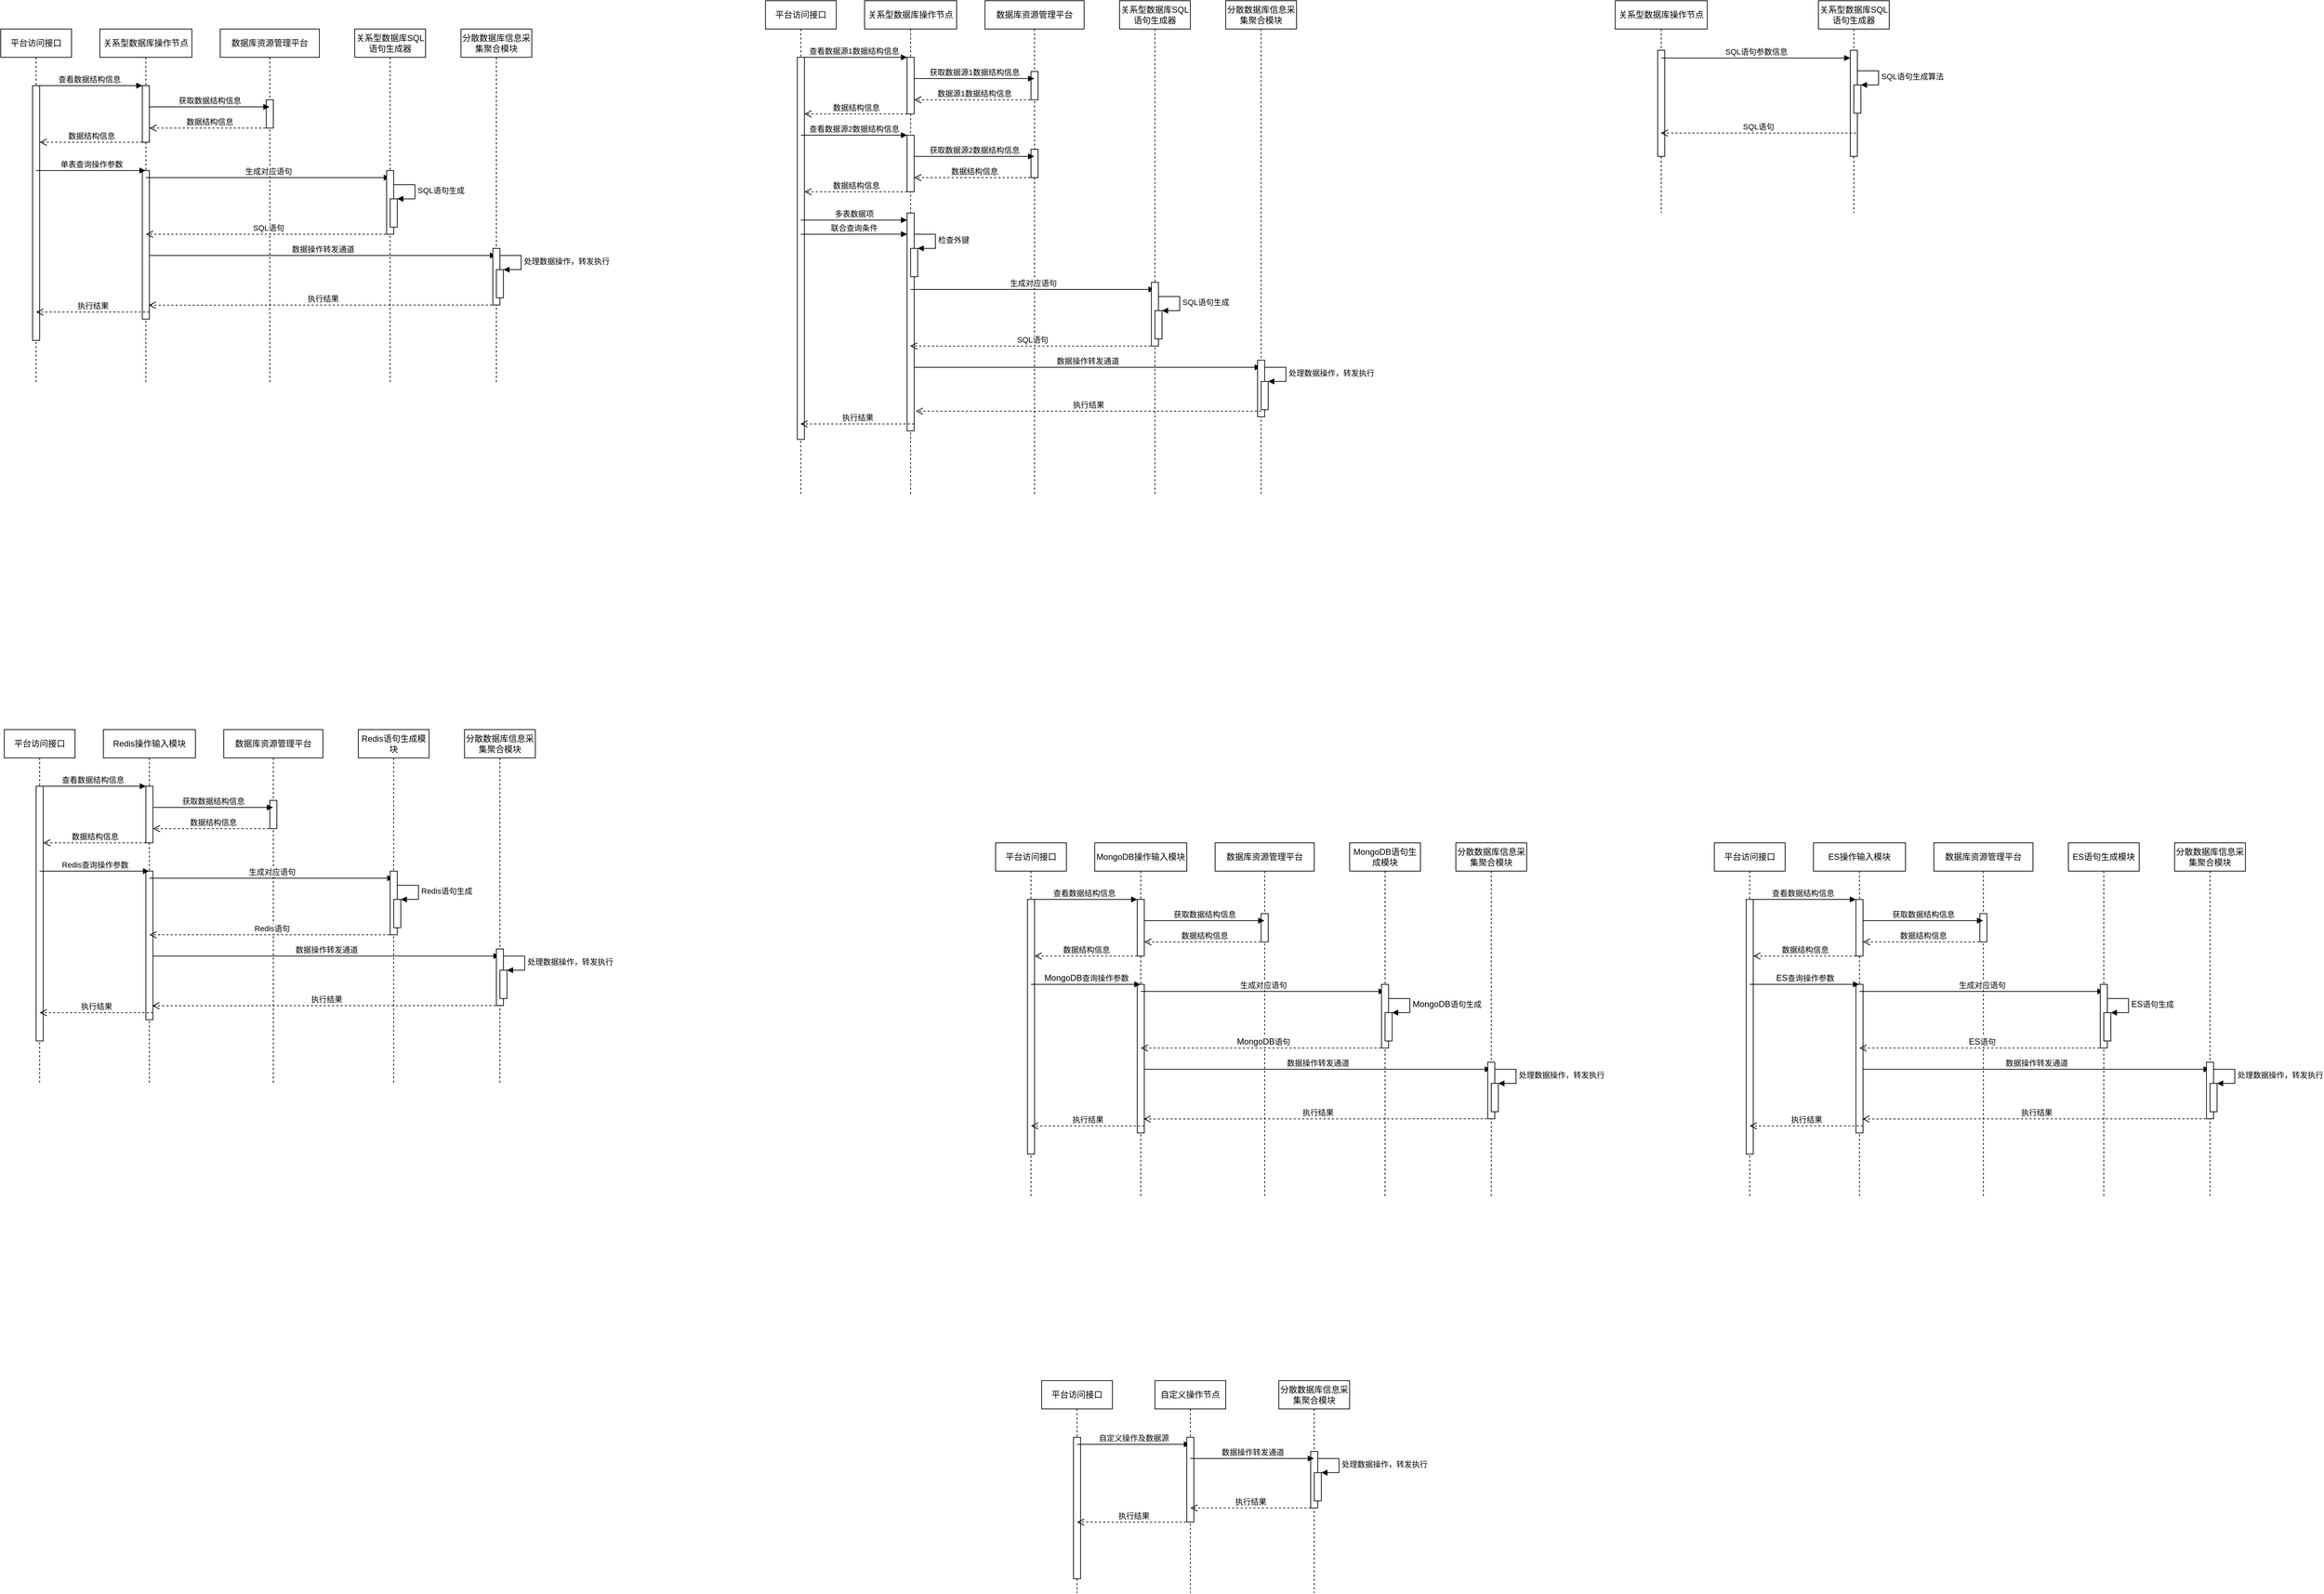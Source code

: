 <mxfile version="20.0.1" type="github">
  <diagram id="kgpKYQtTHZ0yAKxKKP6v" name="Page-1">
    <mxGraphModel dx="1081" dy="578" grid="1" gridSize="10" guides="1" tooltips="1" connect="1" arrows="1" fold="1" page="1" pageScale="1" pageWidth="850" pageHeight="1100" math="0" shadow="0">
      <root>
        <mxCell id="0" />
        <mxCell id="1" parent="0" />
        <mxCell id="-ltHAzrY7biZE7LJsURF-1" value="平台访问接口" style="shape=umlLifeline;perimeter=lifelinePerimeter;whiteSpace=wrap;html=1;container=1;collapsible=0;recursiveResize=0;outlineConnect=0;" vertex="1" parent="1">
          <mxGeometry x="70" y="40" width="100" height="300" as="geometry" />
        </mxCell>
        <mxCell id="-ltHAzrY7biZE7LJsURF-4" value="" style="html=1;points=[];perimeter=orthogonalPerimeter;" vertex="1" parent="-ltHAzrY7biZE7LJsURF-1">
          <mxGeometry x="45" y="80" width="10" height="200" as="geometry" />
        </mxCell>
        <mxCell id="-ltHAzrY7biZE7LJsURF-7" value="查看数据结构信息" style="html=1;verticalAlign=bottom;endArrow=block;rounded=0;" edge="1" parent="-ltHAzrY7biZE7LJsURF-1" target="-ltHAzrY7biZE7LJsURF-6">
          <mxGeometry width="80" relative="1" as="geometry">
            <mxPoint x="50" y="80" as="sourcePoint" />
            <mxPoint x="130" y="80" as="targetPoint" />
          </mxGeometry>
        </mxCell>
        <mxCell id="-ltHAzrY7biZE7LJsURF-2" value="数据库资源管理平台" style="shape=umlLifeline;perimeter=lifelinePerimeter;whiteSpace=wrap;html=1;container=1;collapsible=0;recursiveResize=0;outlineConnect=0;" vertex="1" parent="1">
          <mxGeometry x="380" y="40" width="140" height="500" as="geometry" />
        </mxCell>
        <mxCell id="-ltHAzrY7biZE7LJsURF-8" value="" style="html=1;points=[];perimeter=orthogonalPerimeter;" vertex="1" parent="-ltHAzrY7biZE7LJsURF-2">
          <mxGeometry x="65" y="100" width="10" height="40" as="geometry" />
        </mxCell>
        <mxCell id="-ltHAzrY7biZE7LJsURF-18" value="平台访问接口" style="shape=umlLifeline;perimeter=lifelinePerimeter;whiteSpace=wrap;html=1;container=1;collapsible=0;recursiveResize=0;outlineConnect=0;" vertex="1" parent="-ltHAzrY7biZE7LJsURF-2">
          <mxGeometry x="-310" width="100" height="300" as="geometry" />
        </mxCell>
        <mxCell id="-ltHAzrY7biZE7LJsURF-19" value="" style="html=1;points=[];perimeter=orthogonalPerimeter;" vertex="1" parent="-ltHAzrY7biZE7LJsURF-18">
          <mxGeometry x="45" y="80" width="10" height="200" as="geometry" />
        </mxCell>
        <mxCell id="-ltHAzrY7biZE7LJsURF-3" value="关系型数据库操作节点" style="shape=umlLifeline;perimeter=lifelinePerimeter;whiteSpace=wrap;html=1;container=1;collapsible=0;recursiveResize=0;outlineConnect=0;" vertex="1" parent="1">
          <mxGeometry x="210" y="40" width="130" height="500" as="geometry" />
        </mxCell>
        <mxCell id="-ltHAzrY7biZE7LJsURF-6" value="" style="html=1;points=[];perimeter=orthogonalPerimeter;" vertex="1" parent="-ltHAzrY7biZE7LJsURF-3">
          <mxGeometry x="60" y="80" width="10" height="80" as="geometry" />
        </mxCell>
        <mxCell id="-ltHAzrY7biZE7LJsURF-9" value="获取数据结构信息" style="html=1;verticalAlign=bottom;endArrow=block;rounded=0;" edge="1" parent="-ltHAzrY7biZE7LJsURF-3" target="-ltHAzrY7biZE7LJsURF-2">
          <mxGeometry width="80" relative="1" as="geometry">
            <mxPoint x="70" y="110" as="sourcePoint" />
            <mxPoint x="150" y="110" as="targetPoint" />
          </mxGeometry>
        </mxCell>
        <mxCell id="-ltHAzrY7biZE7LJsURF-13" value="" style="html=1;points=[];perimeter=orthogonalPerimeter;" vertex="1" parent="-ltHAzrY7biZE7LJsURF-3">
          <mxGeometry x="60" y="200" width="10" height="210" as="geometry" />
        </mxCell>
        <mxCell id="-ltHAzrY7biZE7LJsURF-14" value="平台访问接口" style="shape=umlLifeline;perimeter=lifelinePerimeter;whiteSpace=wrap;html=1;container=1;collapsible=0;recursiveResize=0;outlineConnect=0;" vertex="1" parent="-ltHAzrY7biZE7LJsURF-3">
          <mxGeometry x="-140" width="100" height="300" as="geometry" />
        </mxCell>
        <mxCell id="-ltHAzrY7biZE7LJsURF-15" value="" style="html=1;points=[];perimeter=orthogonalPerimeter;" vertex="1" parent="-ltHAzrY7biZE7LJsURF-14">
          <mxGeometry x="45" y="80" width="10" height="200" as="geometry" />
        </mxCell>
        <mxCell id="-ltHAzrY7biZE7LJsURF-22" value="平台访问接口" style="shape=umlLifeline;perimeter=lifelinePerimeter;whiteSpace=wrap;html=1;container=1;collapsible=0;recursiveResize=0;outlineConnect=0;" vertex="1" parent="-ltHAzrY7biZE7LJsURF-3">
          <mxGeometry x="-140" width="100" height="500" as="geometry" />
        </mxCell>
        <mxCell id="-ltHAzrY7biZE7LJsURF-23" value="" style="html=1;points=[];perimeter=orthogonalPerimeter;" vertex="1" parent="-ltHAzrY7biZE7LJsURF-22">
          <mxGeometry x="45" y="80" width="10" height="360" as="geometry" />
        </mxCell>
        <mxCell id="-ltHAzrY7biZE7LJsURF-35" value="数据操作转发通道" style="html=1;verticalAlign=bottom;endArrow=block;rounded=0;" edge="1" parent="-ltHAzrY7biZE7LJsURF-22" target="-ltHAzrY7biZE7LJsURF-33">
          <mxGeometry width="80" relative="1" as="geometry">
            <mxPoint x="210" y="320" as="sourcePoint" />
            <mxPoint x="130" y="320" as="targetPoint" />
          </mxGeometry>
        </mxCell>
        <mxCell id="-ltHAzrY7biZE7LJsURF-40" value="单表查询操作参数" style="html=1;verticalAlign=bottom;endArrow=block;rounded=0;" edge="1" parent="-ltHAzrY7biZE7LJsURF-22" target="-ltHAzrY7biZE7LJsURF-3">
          <mxGeometry width="80" relative="1" as="geometry">
            <mxPoint x="50" y="200" as="sourcePoint" />
            <mxPoint x="130" y="200" as="targetPoint" />
          </mxGeometry>
        </mxCell>
        <mxCell id="-ltHAzrY7biZE7LJsURF-28" value="生成对应语句" style="html=1;verticalAlign=bottom;endArrow=block;rounded=0;" edge="1" parent="-ltHAzrY7biZE7LJsURF-3" target="-ltHAzrY7biZE7LJsURF-26">
          <mxGeometry width="80" relative="1" as="geometry">
            <mxPoint x="65" y="210" as="sourcePoint" />
            <mxPoint x="145" y="210" as="targetPoint" />
          </mxGeometry>
        </mxCell>
        <mxCell id="-ltHAzrY7biZE7LJsURF-10" value="数据结构信息" style="html=1;verticalAlign=bottom;endArrow=open;dashed=1;endSize=8;rounded=0;" edge="1" parent="1" target="-ltHAzrY7biZE7LJsURF-6">
          <mxGeometry relative="1" as="geometry">
            <mxPoint x="450" y="180" as="sourcePoint" />
            <mxPoint x="370" y="180" as="targetPoint" />
          </mxGeometry>
        </mxCell>
        <mxCell id="-ltHAzrY7biZE7LJsURF-11" value="数据结构信息" style="html=1;verticalAlign=bottom;endArrow=open;dashed=1;endSize=8;rounded=0;" edge="1" parent="1" target="-ltHAzrY7biZE7LJsURF-4">
          <mxGeometry relative="1" as="geometry">
            <mxPoint x="270" y="200" as="sourcePoint" />
            <mxPoint x="190" y="200" as="targetPoint" />
          </mxGeometry>
        </mxCell>
        <mxCell id="-ltHAzrY7biZE7LJsURF-26" value="关系型数据库SQL语句生成器" style="shape=umlLifeline;perimeter=lifelinePerimeter;whiteSpace=wrap;html=1;container=1;collapsible=0;recursiveResize=0;outlineConnect=0;" vertex="1" parent="1">
          <mxGeometry x="570" y="40" width="100" height="500" as="geometry" />
        </mxCell>
        <mxCell id="-ltHAzrY7biZE7LJsURF-29" value="" style="html=1;points=[];perimeter=orthogonalPerimeter;" vertex="1" parent="-ltHAzrY7biZE7LJsURF-26">
          <mxGeometry x="45" y="200" width="10" height="90" as="geometry" />
        </mxCell>
        <mxCell id="-ltHAzrY7biZE7LJsURF-30" value="" style="html=1;points=[];perimeter=orthogonalPerimeter;" vertex="1" parent="-ltHAzrY7biZE7LJsURF-26">
          <mxGeometry x="50" y="240" width="10" height="40" as="geometry" />
        </mxCell>
        <mxCell id="-ltHAzrY7biZE7LJsURF-31" value="SQL语句生成" style="edgeStyle=orthogonalEdgeStyle;html=1;align=left;spacingLeft=2;endArrow=block;rounded=0;entryX=1;entryY=0;" edge="1" target="-ltHAzrY7biZE7LJsURF-30" parent="-ltHAzrY7biZE7LJsURF-26">
          <mxGeometry relative="1" as="geometry">
            <mxPoint x="55" y="220" as="sourcePoint" />
            <Array as="points">
              <mxPoint x="85" y="220" />
            </Array>
          </mxGeometry>
        </mxCell>
        <mxCell id="-ltHAzrY7biZE7LJsURF-32" value="SQL语句" style="html=1;verticalAlign=bottom;endArrow=open;dashed=1;endSize=8;rounded=0;" edge="1" parent="1" target="-ltHAzrY7biZE7LJsURF-3">
          <mxGeometry relative="1" as="geometry">
            <mxPoint x="620" y="330" as="sourcePoint" />
            <mxPoint x="540" y="330" as="targetPoint" />
          </mxGeometry>
        </mxCell>
        <mxCell id="-ltHAzrY7biZE7LJsURF-33" value="分散数据库信息采集聚合模块" style="shape=umlLifeline;perimeter=lifelinePerimeter;whiteSpace=wrap;html=1;container=1;collapsible=0;recursiveResize=0;outlineConnect=0;" vertex="1" parent="1">
          <mxGeometry x="720" y="40" width="100" height="500" as="geometry" />
        </mxCell>
        <mxCell id="-ltHAzrY7biZE7LJsURF-34" value="" style="html=1;points=[];perimeter=orthogonalPerimeter;" vertex="1" parent="-ltHAzrY7biZE7LJsURF-33">
          <mxGeometry x="45" y="310" width="10" height="80" as="geometry" />
        </mxCell>
        <mxCell id="-ltHAzrY7biZE7LJsURF-36" value="" style="html=1;points=[];perimeter=orthogonalPerimeter;" vertex="1" parent="-ltHAzrY7biZE7LJsURF-33">
          <mxGeometry x="50" y="340" width="10" height="40" as="geometry" />
        </mxCell>
        <mxCell id="-ltHAzrY7biZE7LJsURF-37" value="处理数据操作，转发执行" style="edgeStyle=orthogonalEdgeStyle;html=1;align=left;spacingLeft=2;endArrow=block;rounded=0;entryX=1;entryY=0;" edge="1" target="-ltHAzrY7biZE7LJsURF-36" parent="-ltHAzrY7biZE7LJsURF-33">
          <mxGeometry relative="1" as="geometry">
            <mxPoint x="55" y="320" as="sourcePoint" />
            <Array as="points">
              <mxPoint x="85" y="320" />
            </Array>
          </mxGeometry>
        </mxCell>
        <mxCell id="-ltHAzrY7biZE7LJsURF-38" value="执行结果" style="html=1;verticalAlign=bottom;endArrow=open;dashed=1;endSize=8;rounded=0;entryX=0.9;entryY=0.906;entryDx=0;entryDy=0;entryPerimeter=0;" edge="1" parent="1" target="-ltHAzrY7biZE7LJsURF-13">
          <mxGeometry relative="1" as="geometry">
            <mxPoint x="770" y="430" as="sourcePoint" />
            <mxPoint x="690" y="430" as="targetPoint" />
          </mxGeometry>
        </mxCell>
        <mxCell id="-ltHAzrY7biZE7LJsURF-39" value="执行结果" style="html=1;verticalAlign=bottom;endArrow=open;dashed=1;endSize=8;rounded=0;" edge="1" parent="1" target="-ltHAzrY7biZE7LJsURF-22">
          <mxGeometry relative="1" as="geometry">
            <mxPoint x="280" y="440" as="sourcePoint" />
            <mxPoint x="200" y="440" as="targetPoint" />
          </mxGeometry>
        </mxCell>
        <mxCell id="-ltHAzrY7biZE7LJsURF-86" value="平台访问接口" style="shape=umlLifeline;perimeter=lifelinePerimeter;whiteSpace=wrap;html=1;container=1;collapsible=0;recursiveResize=0;outlineConnect=0;" vertex="1" parent="1">
          <mxGeometry x="1150" width="100" height="300" as="geometry" />
        </mxCell>
        <mxCell id="-ltHAzrY7biZE7LJsURF-87" value="" style="html=1;points=[];perimeter=orthogonalPerimeter;" vertex="1" parent="-ltHAzrY7biZE7LJsURF-86">
          <mxGeometry x="45" y="80" width="10" height="200" as="geometry" />
        </mxCell>
        <mxCell id="-ltHAzrY7biZE7LJsURF-88" value="查看数据源1数据结构信息" style="html=1;verticalAlign=bottom;endArrow=block;rounded=0;" edge="1" parent="-ltHAzrY7biZE7LJsURF-86" target="-ltHAzrY7biZE7LJsURF-94">
          <mxGeometry width="80" relative="1" as="geometry">
            <mxPoint x="50" y="80" as="sourcePoint" />
            <mxPoint x="130" y="80" as="targetPoint" />
          </mxGeometry>
        </mxCell>
        <mxCell id="-ltHAzrY7biZE7LJsURF-89" value="数据库资源管理平台" style="shape=umlLifeline;perimeter=lifelinePerimeter;whiteSpace=wrap;html=1;container=1;collapsible=0;recursiveResize=0;outlineConnect=0;" vertex="1" parent="1">
          <mxGeometry x="1460" width="140" height="700" as="geometry" />
        </mxCell>
        <mxCell id="-ltHAzrY7biZE7LJsURF-90" value="" style="html=1;points=[];perimeter=orthogonalPerimeter;" vertex="1" parent="-ltHAzrY7biZE7LJsURF-89">
          <mxGeometry x="65" y="100" width="10" height="40" as="geometry" />
        </mxCell>
        <mxCell id="-ltHAzrY7biZE7LJsURF-91" value="平台访问接口" style="shape=umlLifeline;perimeter=lifelinePerimeter;whiteSpace=wrap;html=1;container=1;collapsible=0;recursiveResize=0;outlineConnect=0;" vertex="1" parent="-ltHAzrY7biZE7LJsURF-89">
          <mxGeometry x="-310" width="100" height="300" as="geometry" />
        </mxCell>
        <mxCell id="-ltHAzrY7biZE7LJsURF-92" value="" style="html=1;points=[];perimeter=orthogonalPerimeter;" vertex="1" parent="-ltHAzrY7biZE7LJsURF-91">
          <mxGeometry x="45" y="80" width="10" height="200" as="geometry" />
        </mxCell>
        <mxCell id="-ltHAzrY7biZE7LJsURF-93" value="关系型数据库操作节点" style="shape=umlLifeline;perimeter=lifelinePerimeter;whiteSpace=wrap;html=1;container=1;collapsible=0;recursiveResize=0;outlineConnect=0;" vertex="1" parent="1">
          <mxGeometry x="1290" width="130" height="700" as="geometry" />
        </mxCell>
        <mxCell id="-ltHAzrY7biZE7LJsURF-94" value="" style="html=1;points=[];perimeter=orthogonalPerimeter;" vertex="1" parent="-ltHAzrY7biZE7LJsURF-93">
          <mxGeometry x="60" y="80" width="10" height="80" as="geometry" />
        </mxCell>
        <mxCell id="-ltHAzrY7biZE7LJsURF-95" value="获取数据源1数据结构信息" style="html=1;verticalAlign=bottom;endArrow=block;rounded=0;" edge="1" parent="-ltHAzrY7biZE7LJsURF-93" target="-ltHAzrY7biZE7LJsURF-89">
          <mxGeometry width="80" relative="1" as="geometry">
            <mxPoint x="70" y="110" as="sourcePoint" />
            <mxPoint x="150" y="110" as="targetPoint" />
          </mxGeometry>
        </mxCell>
        <mxCell id="-ltHAzrY7biZE7LJsURF-96" value="" style="html=1;points=[];perimeter=orthogonalPerimeter;" vertex="1" parent="-ltHAzrY7biZE7LJsURF-93">
          <mxGeometry x="60" y="300" width="10" height="308" as="geometry" />
        </mxCell>
        <mxCell id="-ltHAzrY7biZE7LJsURF-97" value="平台访问接口" style="shape=umlLifeline;perimeter=lifelinePerimeter;whiteSpace=wrap;html=1;container=1;collapsible=0;recursiveResize=0;outlineConnect=0;" vertex="1" parent="-ltHAzrY7biZE7LJsURF-93">
          <mxGeometry x="-140" width="100" height="300" as="geometry" />
        </mxCell>
        <mxCell id="-ltHAzrY7biZE7LJsURF-98" value="" style="html=1;points=[];perimeter=orthogonalPerimeter;" vertex="1" parent="-ltHAzrY7biZE7LJsURF-97">
          <mxGeometry x="45" y="80" width="10" height="200" as="geometry" />
        </mxCell>
        <mxCell id="-ltHAzrY7biZE7LJsURF-99" value="平台访问接口" style="shape=umlLifeline;perimeter=lifelinePerimeter;whiteSpace=wrap;html=1;container=1;collapsible=0;recursiveResize=0;outlineConnect=0;" vertex="1" parent="-ltHAzrY7biZE7LJsURF-93">
          <mxGeometry x="-140" width="100" height="700" as="geometry" />
        </mxCell>
        <mxCell id="-ltHAzrY7biZE7LJsURF-100" value="" style="html=1;points=[];perimeter=orthogonalPerimeter;" vertex="1" parent="-ltHAzrY7biZE7LJsURF-99">
          <mxGeometry x="45" y="80" width="10" height="540" as="geometry" />
        </mxCell>
        <mxCell id="-ltHAzrY7biZE7LJsURF-101" value="数据操作转发通道" style="html=1;verticalAlign=bottom;endArrow=block;rounded=0;" edge="1" parent="-ltHAzrY7biZE7LJsURF-99">
          <mxGeometry width="80" relative="1" as="geometry">
            <mxPoint x="210" y="518" as="sourcePoint" />
            <mxPoint x="699.5" y="518" as="targetPoint" />
          </mxGeometry>
        </mxCell>
        <mxCell id="-ltHAzrY7biZE7LJsURF-123" value="多表数据项" style="html=1;verticalAlign=bottom;endArrow=block;rounded=0;" edge="1" parent="-ltHAzrY7biZE7LJsURF-99" target="-ltHAzrY7biZE7LJsURF-96">
          <mxGeometry width="80" relative="1" as="geometry">
            <mxPoint x="50" y="310" as="sourcePoint" />
            <mxPoint x="130" y="310" as="targetPoint" />
          </mxGeometry>
        </mxCell>
        <mxCell id="-ltHAzrY7biZE7LJsURF-124" value="联合查询条件" style="html=1;verticalAlign=bottom;endArrow=block;rounded=0;entryX=0;entryY=0.097;entryDx=0;entryDy=0;entryPerimeter=0;" edge="1" parent="-ltHAzrY7biZE7LJsURF-99" target="-ltHAzrY7biZE7LJsURF-96">
          <mxGeometry width="80" relative="1" as="geometry">
            <mxPoint x="50" y="330" as="sourcePoint" />
            <mxPoint x="130" y="330" as="targetPoint" />
          </mxGeometry>
        </mxCell>
        <mxCell id="-ltHAzrY7biZE7LJsURF-103" value="生成对应语句" style="html=1;verticalAlign=bottom;endArrow=block;rounded=0;" edge="1" parent="-ltHAzrY7biZE7LJsURF-93">
          <mxGeometry width="80" relative="1" as="geometry">
            <mxPoint x="65" y="408" as="sourcePoint" />
            <mxPoint x="409.5" y="408" as="targetPoint" />
          </mxGeometry>
        </mxCell>
        <mxCell id="-ltHAzrY7biZE7LJsURF-117" value="查看数据源2数据结构信息" style="html=1;verticalAlign=bottom;endArrow=block;rounded=0;" edge="1" parent="-ltHAzrY7biZE7LJsURF-93" target="-ltHAzrY7biZE7LJsURF-119">
          <mxGeometry width="80" relative="1" as="geometry">
            <mxPoint x="-90" y="190" as="sourcePoint" />
            <mxPoint x="-1160" y="190" as="targetPoint" />
          </mxGeometry>
        </mxCell>
        <mxCell id="-ltHAzrY7biZE7LJsURF-118" value="" style="html=1;points=[];perimeter=orthogonalPerimeter;" vertex="1" parent="-ltHAzrY7biZE7LJsURF-93">
          <mxGeometry x="235" y="210" width="10" height="40" as="geometry" />
        </mxCell>
        <mxCell id="-ltHAzrY7biZE7LJsURF-119" value="" style="html=1;points=[];perimeter=orthogonalPerimeter;" vertex="1" parent="-ltHAzrY7biZE7LJsURF-93">
          <mxGeometry x="60" y="190" width="10" height="80" as="geometry" />
        </mxCell>
        <mxCell id="-ltHAzrY7biZE7LJsURF-120" value="获取数据源2数据结构信息" style="html=1;verticalAlign=bottom;endArrow=block;rounded=0;" edge="1" parent="-ltHAzrY7biZE7LJsURF-93">
          <mxGeometry width="80" relative="1" as="geometry">
            <mxPoint x="70" y="220" as="sourcePoint" />
            <mxPoint x="239.5" y="220" as="targetPoint" />
          </mxGeometry>
        </mxCell>
        <mxCell id="-ltHAzrY7biZE7LJsURF-121" value="数据结构信息" style="html=1;verticalAlign=bottom;endArrow=open;dashed=1;endSize=8;rounded=0;" edge="1" parent="-ltHAzrY7biZE7LJsURF-93" target="-ltHAzrY7biZE7LJsURF-119">
          <mxGeometry relative="1" as="geometry">
            <mxPoint x="240" y="250" as="sourcePoint" />
            <mxPoint x="160" y="250" as="targetPoint" />
          </mxGeometry>
        </mxCell>
        <mxCell id="-ltHAzrY7biZE7LJsURF-122" value="数据结构信息" style="html=1;verticalAlign=bottom;endArrow=open;dashed=1;endSize=8;rounded=0;" edge="1" parent="-ltHAzrY7biZE7LJsURF-93">
          <mxGeometry relative="1" as="geometry">
            <mxPoint x="60" y="270" as="sourcePoint" />
            <mxPoint x="-85" y="270" as="targetPoint" />
          </mxGeometry>
        </mxCell>
        <mxCell id="-ltHAzrY7biZE7LJsURF-125" value="" style="html=1;points=[];perimeter=orthogonalPerimeter;" vertex="1" parent="-ltHAzrY7biZE7LJsURF-93">
          <mxGeometry x="65" y="350" width="10" height="40" as="geometry" />
        </mxCell>
        <mxCell id="-ltHAzrY7biZE7LJsURF-126" value="检查外键" style="edgeStyle=orthogonalEdgeStyle;html=1;align=left;spacingLeft=2;endArrow=block;rounded=0;entryX=1;entryY=0;" edge="1" target="-ltHAzrY7biZE7LJsURF-125" parent="-ltHAzrY7biZE7LJsURF-93">
          <mxGeometry relative="1" as="geometry">
            <mxPoint x="70" y="330" as="sourcePoint" />
            <Array as="points">
              <mxPoint x="100" y="330" />
            </Array>
          </mxGeometry>
        </mxCell>
        <mxCell id="-ltHAzrY7biZE7LJsURF-104" value="数据源1数据结构信息" style="html=1;verticalAlign=bottom;endArrow=open;dashed=1;endSize=8;rounded=0;" edge="1" parent="1" target="-ltHAzrY7biZE7LJsURF-94">
          <mxGeometry relative="1" as="geometry">
            <mxPoint x="1530" y="140" as="sourcePoint" />
            <mxPoint x="1450" y="140" as="targetPoint" />
          </mxGeometry>
        </mxCell>
        <mxCell id="-ltHAzrY7biZE7LJsURF-105" value="数据结构信息" style="html=1;verticalAlign=bottom;endArrow=open;dashed=1;endSize=8;rounded=0;" edge="1" parent="1" target="-ltHAzrY7biZE7LJsURF-87">
          <mxGeometry relative="1" as="geometry">
            <mxPoint x="1350.0" y="160" as="sourcePoint" />
            <mxPoint x="1270" y="160" as="targetPoint" />
          </mxGeometry>
        </mxCell>
        <mxCell id="-ltHAzrY7biZE7LJsURF-106" value="关系型数据库SQL语句生成器" style="shape=umlLifeline;perimeter=lifelinePerimeter;whiteSpace=wrap;html=1;container=1;collapsible=0;recursiveResize=0;outlineConnect=0;" vertex="1" parent="1">
          <mxGeometry x="1650" width="100" height="700" as="geometry" />
        </mxCell>
        <mxCell id="-ltHAzrY7biZE7LJsURF-107" value="" style="html=1;points=[];perimeter=orthogonalPerimeter;" vertex="1" parent="-ltHAzrY7biZE7LJsURF-106">
          <mxGeometry x="45" y="398" width="10" height="90" as="geometry" />
        </mxCell>
        <mxCell id="-ltHAzrY7biZE7LJsURF-108" value="" style="html=1;points=[];perimeter=orthogonalPerimeter;" vertex="1" parent="-ltHAzrY7biZE7LJsURF-106">
          <mxGeometry x="50" y="438" width="10" height="40" as="geometry" />
        </mxCell>
        <mxCell id="-ltHAzrY7biZE7LJsURF-109" value="SQL语句生成" style="edgeStyle=orthogonalEdgeStyle;html=1;align=left;spacingLeft=2;endArrow=block;rounded=0;entryX=1;entryY=0;" edge="1" parent="-ltHAzrY7biZE7LJsURF-106" target="-ltHAzrY7biZE7LJsURF-108">
          <mxGeometry relative="1" as="geometry">
            <mxPoint x="55" y="418" as="sourcePoint" />
            <Array as="points">
              <mxPoint x="85" y="418" />
            </Array>
          </mxGeometry>
        </mxCell>
        <mxCell id="-ltHAzrY7biZE7LJsURF-110" value="SQL语句" style="html=1;verticalAlign=bottom;endArrow=open;dashed=1;endSize=8;rounded=0;" edge="1" parent="1">
          <mxGeometry relative="1" as="geometry">
            <mxPoint x="1700" y="488" as="sourcePoint" />
            <mxPoint x="1354.324" y="488" as="targetPoint" />
          </mxGeometry>
        </mxCell>
        <mxCell id="-ltHAzrY7biZE7LJsURF-111" value="分散数据库信息采集聚合模块" style="shape=umlLifeline;perimeter=lifelinePerimeter;whiteSpace=wrap;html=1;container=1;collapsible=0;recursiveResize=0;outlineConnect=0;" vertex="1" parent="1">
          <mxGeometry x="1800" width="100" height="700" as="geometry" />
        </mxCell>
        <mxCell id="-ltHAzrY7biZE7LJsURF-112" value="" style="html=1;points=[];perimeter=orthogonalPerimeter;" vertex="1" parent="-ltHAzrY7biZE7LJsURF-111">
          <mxGeometry x="45" y="508" width="10" height="80" as="geometry" />
        </mxCell>
        <mxCell id="-ltHAzrY7biZE7LJsURF-113" value="" style="html=1;points=[];perimeter=orthogonalPerimeter;" vertex="1" parent="-ltHAzrY7biZE7LJsURF-111">
          <mxGeometry x="50" y="538" width="10" height="40" as="geometry" />
        </mxCell>
        <mxCell id="-ltHAzrY7biZE7LJsURF-114" value="处理数据操作，转发执行" style="edgeStyle=orthogonalEdgeStyle;html=1;align=left;spacingLeft=2;endArrow=block;rounded=0;entryX=1;entryY=0;" edge="1" parent="-ltHAzrY7biZE7LJsURF-111" target="-ltHAzrY7biZE7LJsURF-113">
          <mxGeometry relative="1" as="geometry">
            <mxPoint x="55" y="518" as="sourcePoint" />
            <Array as="points">
              <mxPoint x="85" y="518" />
            </Array>
          </mxGeometry>
        </mxCell>
        <mxCell id="-ltHAzrY7biZE7LJsURF-116" value="执行结果" style="html=1;verticalAlign=bottom;endArrow=open;dashed=1;endSize=8;rounded=0;" edge="1" parent="1">
          <mxGeometry relative="1" as="geometry">
            <mxPoint x="1360.0" y="598" as="sourcePoint" />
            <mxPoint x="1199.324" y="598" as="targetPoint" />
          </mxGeometry>
        </mxCell>
        <mxCell id="-ltHAzrY7biZE7LJsURF-127" value="执行结果" style="html=1;verticalAlign=bottom;endArrow=open;dashed=1;endSize=8;rounded=0;entryX=1.238;entryY=0.909;entryDx=0;entryDy=0;entryPerimeter=0;" edge="1" parent="1" target="-ltHAzrY7biZE7LJsURF-96">
          <mxGeometry relative="1" as="geometry">
            <mxPoint x="1850" y="580" as="sourcePoint" />
            <mxPoint x="1770" y="580" as="targetPoint" />
          </mxGeometry>
        </mxCell>
        <mxCell id="-ltHAzrY7biZE7LJsURF-135" value="关系型数据库操作节点" style="shape=umlLifeline;perimeter=lifelinePerimeter;whiteSpace=wrap;html=1;container=1;collapsible=0;recursiveResize=0;outlineConnect=0;" vertex="1" parent="1">
          <mxGeometry x="2350" width="130" height="300" as="geometry" />
        </mxCell>
        <mxCell id="-ltHAzrY7biZE7LJsURF-138" value="" style="html=1;points=[];perimeter=orthogonalPerimeter;" vertex="1" parent="-ltHAzrY7biZE7LJsURF-135">
          <mxGeometry x="60" y="70" width="10" height="150" as="geometry" />
        </mxCell>
        <mxCell id="-ltHAzrY7biZE7LJsURF-146" value="SQL语句参数信息" style="html=1;verticalAlign=bottom;endArrow=block;rounded=0;" edge="1" parent="-ltHAzrY7biZE7LJsURF-135" target="-ltHAzrY7biZE7LJsURF-158">
          <mxGeometry width="80" relative="1" as="geometry">
            <mxPoint x="65" y="81" as="sourcePoint" />
            <mxPoint x="409.5" y="81" as="targetPoint" />
          </mxGeometry>
        </mxCell>
        <mxCell id="-ltHAzrY7biZE7LJsURF-157" value="关系型数据库SQL语句生成器" style="shape=umlLifeline;perimeter=lifelinePerimeter;whiteSpace=wrap;html=1;container=1;collapsible=0;recursiveResize=0;outlineConnect=0;" vertex="1" parent="1">
          <mxGeometry x="2637" width="100" height="300" as="geometry" />
        </mxCell>
        <mxCell id="-ltHAzrY7biZE7LJsURF-158" value="" style="html=1;points=[];perimeter=orthogonalPerimeter;" vertex="1" parent="-ltHAzrY7biZE7LJsURF-157">
          <mxGeometry x="45" y="70" width="10" height="150" as="geometry" />
        </mxCell>
        <mxCell id="-ltHAzrY7biZE7LJsURF-159" value="" style="html=1;points=[];perimeter=orthogonalPerimeter;" vertex="1" parent="-ltHAzrY7biZE7LJsURF-157">
          <mxGeometry x="50" y="119" width="10" height="40" as="geometry" />
        </mxCell>
        <mxCell id="-ltHAzrY7biZE7LJsURF-160" value="SQL语句生成算法" style="edgeStyle=orthogonalEdgeStyle;html=1;align=left;spacingLeft=2;endArrow=block;rounded=0;entryX=1;entryY=0;" edge="1" parent="-ltHAzrY7biZE7LJsURF-157" target="-ltHAzrY7biZE7LJsURF-159">
          <mxGeometry relative="1" as="geometry">
            <mxPoint x="55" y="99" as="sourcePoint" />
            <Array as="points">
              <mxPoint x="85" y="99" />
            </Array>
          </mxGeometry>
        </mxCell>
        <mxCell id="-ltHAzrY7biZE7LJsURF-161" value="SQL语句" style="html=1;verticalAlign=bottom;endArrow=open;dashed=1;endSize=8;rounded=0;" edge="1" parent="1">
          <mxGeometry relative="1" as="geometry">
            <mxPoint x="2690" y="187" as="sourcePoint" />
            <mxPoint x="2414.324" y="187" as="targetPoint" />
          </mxGeometry>
        </mxCell>
        <mxCell id="-ltHAzrY7biZE7LJsURF-168" value="平台访问接口" style="shape=umlLifeline;perimeter=lifelinePerimeter;whiteSpace=wrap;html=1;container=1;collapsible=0;recursiveResize=0;outlineConnect=0;" vertex="1" parent="1">
          <mxGeometry x="75" y="1030" width="100" height="300" as="geometry" />
        </mxCell>
        <mxCell id="-ltHAzrY7biZE7LJsURF-169" value="" style="html=1;points=[];perimeter=orthogonalPerimeter;" vertex="1" parent="-ltHAzrY7biZE7LJsURF-168">
          <mxGeometry x="45" y="80" width="10" height="200" as="geometry" />
        </mxCell>
        <mxCell id="-ltHAzrY7biZE7LJsURF-170" value="查看数据结构信息" style="html=1;verticalAlign=bottom;endArrow=block;rounded=0;" edge="1" parent="-ltHAzrY7biZE7LJsURF-168" target="-ltHAzrY7biZE7LJsURF-176">
          <mxGeometry width="80" relative="1" as="geometry">
            <mxPoint x="50" y="80" as="sourcePoint" />
            <mxPoint x="130" y="80" as="targetPoint" />
          </mxGeometry>
        </mxCell>
        <mxCell id="-ltHAzrY7biZE7LJsURF-171" value="数据库资源管理平台" style="shape=umlLifeline;perimeter=lifelinePerimeter;whiteSpace=wrap;html=1;container=1;collapsible=0;recursiveResize=0;outlineConnect=0;" vertex="1" parent="1">
          <mxGeometry x="385" y="1030" width="140" height="500" as="geometry" />
        </mxCell>
        <mxCell id="-ltHAzrY7biZE7LJsURF-172" value="" style="html=1;points=[];perimeter=orthogonalPerimeter;" vertex="1" parent="-ltHAzrY7biZE7LJsURF-171">
          <mxGeometry x="65" y="100" width="10" height="40" as="geometry" />
        </mxCell>
        <mxCell id="-ltHAzrY7biZE7LJsURF-173" value="平台访问接口" style="shape=umlLifeline;perimeter=lifelinePerimeter;whiteSpace=wrap;html=1;container=1;collapsible=0;recursiveResize=0;outlineConnect=0;" vertex="1" parent="-ltHAzrY7biZE7LJsURF-171">
          <mxGeometry x="-310" width="100" height="300" as="geometry" />
        </mxCell>
        <mxCell id="-ltHAzrY7biZE7LJsURF-174" value="" style="html=1;points=[];perimeter=orthogonalPerimeter;" vertex="1" parent="-ltHAzrY7biZE7LJsURF-173">
          <mxGeometry x="45" y="80" width="10" height="200" as="geometry" />
        </mxCell>
        <mxCell id="-ltHAzrY7biZE7LJsURF-175" value="Redis操作输入模块" style="shape=umlLifeline;perimeter=lifelinePerimeter;whiteSpace=wrap;html=1;container=1;collapsible=0;recursiveResize=0;outlineConnect=0;" vertex="1" parent="1">
          <mxGeometry x="215" y="1030" width="130" height="500" as="geometry" />
        </mxCell>
        <mxCell id="-ltHAzrY7biZE7LJsURF-176" value="" style="html=1;points=[];perimeter=orthogonalPerimeter;" vertex="1" parent="-ltHAzrY7biZE7LJsURF-175">
          <mxGeometry x="60" y="80" width="10" height="80" as="geometry" />
        </mxCell>
        <mxCell id="-ltHAzrY7biZE7LJsURF-177" value="获取数据结构信息" style="html=1;verticalAlign=bottom;endArrow=block;rounded=0;" edge="1" parent="-ltHAzrY7biZE7LJsURF-175" target="-ltHAzrY7biZE7LJsURF-171">
          <mxGeometry width="80" relative="1" as="geometry">
            <mxPoint x="70" y="110" as="sourcePoint" />
            <mxPoint x="150" y="110" as="targetPoint" />
          </mxGeometry>
        </mxCell>
        <mxCell id="-ltHAzrY7biZE7LJsURF-178" value="" style="html=1;points=[];perimeter=orthogonalPerimeter;" vertex="1" parent="-ltHAzrY7biZE7LJsURF-175">
          <mxGeometry x="60" y="200" width="10" height="210" as="geometry" />
        </mxCell>
        <mxCell id="-ltHAzrY7biZE7LJsURF-179" value="平台访问接口" style="shape=umlLifeline;perimeter=lifelinePerimeter;whiteSpace=wrap;html=1;container=1;collapsible=0;recursiveResize=0;outlineConnect=0;" vertex="1" parent="-ltHAzrY7biZE7LJsURF-175">
          <mxGeometry x="-140" width="100" height="300" as="geometry" />
        </mxCell>
        <mxCell id="-ltHAzrY7biZE7LJsURF-180" value="" style="html=1;points=[];perimeter=orthogonalPerimeter;" vertex="1" parent="-ltHAzrY7biZE7LJsURF-179">
          <mxGeometry x="45" y="80" width="10" height="200" as="geometry" />
        </mxCell>
        <mxCell id="-ltHAzrY7biZE7LJsURF-181" value="平台访问接口" style="shape=umlLifeline;perimeter=lifelinePerimeter;whiteSpace=wrap;html=1;container=1;collapsible=0;recursiveResize=0;outlineConnect=0;" vertex="1" parent="-ltHAzrY7biZE7LJsURF-175">
          <mxGeometry x="-140" width="100" height="500" as="geometry" />
        </mxCell>
        <mxCell id="-ltHAzrY7biZE7LJsURF-182" value="" style="html=1;points=[];perimeter=orthogonalPerimeter;" vertex="1" parent="-ltHAzrY7biZE7LJsURF-181">
          <mxGeometry x="45" y="80" width="10" height="360" as="geometry" />
        </mxCell>
        <mxCell id="-ltHAzrY7biZE7LJsURF-183" value="数据操作转发通道" style="html=1;verticalAlign=bottom;endArrow=block;rounded=0;" edge="1" parent="-ltHAzrY7biZE7LJsURF-181" target="-ltHAzrY7biZE7LJsURF-193">
          <mxGeometry width="80" relative="1" as="geometry">
            <mxPoint x="210" y="320" as="sourcePoint" />
            <mxPoint x="130" y="320" as="targetPoint" />
          </mxGeometry>
        </mxCell>
        <mxCell id="-ltHAzrY7biZE7LJsURF-184" value="Redis查询操作参数" style="html=1;verticalAlign=bottom;endArrow=block;rounded=0;" edge="1" parent="-ltHAzrY7biZE7LJsURF-181" target="-ltHAzrY7biZE7LJsURF-175">
          <mxGeometry width="80" relative="1" as="geometry">
            <mxPoint x="50" y="200" as="sourcePoint" />
            <mxPoint x="130" y="200" as="targetPoint" />
          </mxGeometry>
        </mxCell>
        <mxCell id="-ltHAzrY7biZE7LJsURF-185" value="生成对应语句" style="html=1;verticalAlign=bottom;endArrow=block;rounded=0;" edge="1" parent="-ltHAzrY7biZE7LJsURF-175" target="-ltHAzrY7biZE7LJsURF-188">
          <mxGeometry width="80" relative="1" as="geometry">
            <mxPoint x="65" y="210" as="sourcePoint" />
            <mxPoint x="145" y="210" as="targetPoint" />
          </mxGeometry>
        </mxCell>
        <mxCell id="-ltHAzrY7biZE7LJsURF-186" value="数据结构信息" style="html=1;verticalAlign=bottom;endArrow=open;dashed=1;endSize=8;rounded=0;" edge="1" parent="1" target="-ltHAzrY7biZE7LJsURF-176">
          <mxGeometry relative="1" as="geometry">
            <mxPoint x="455" y="1170" as="sourcePoint" />
            <mxPoint x="375" y="1170" as="targetPoint" />
          </mxGeometry>
        </mxCell>
        <mxCell id="-ltHAzrY7biZE7LJsURF-187" value="数据结构信息" style="html=1;verticalAlign=bottom;endArrow=open;dashed=1;endSize=8;rounded=0;" edge="1" parent="1" target="-ltHAzrY7biZE7LJsURF-169">
          <mxGeometry relative="1" as="geometry">
            <mxPoint x="275" y="1190" as="sourcePoint" />
            <mxPoint x="195" y="1190" as="targetPoint" />
          </mxGeometry>
        </mxCell>
        <mxCell id="-ltHAzrY7biZE7LJsURF-188" value="Redis语句生成模块" style="shape=umlLifeline;perimeter=lifelinePerimeter;whiteSpace=wrap;html=1;container=1;collapsible=0;recursiveResize=0;outlineConnect=0;" vertex="1" parent="1">
          <mxGeometry x="575" y="1030" width="100" height="500" as="geometry" />
        </mxCell>
        <mxCell id="-ltHAzrY7biZE7LJsURF-189" value="" style="html=1;points=[];perimeter=orthogonalPerimeter;" vertex="1" parent="-ltHAzrY7biZE7LJsURF-188">
          <mxGeometry x="45" y="200" width="10" height="90" as="geometry" />
        </mxCell>
        <mxCell id="-ltHAzrY7biZE7LJsURF-190" value="" style="html=1;points=[];perimeter=orthogonalPerimeter;" vertex="1" parent="-ltHAzrY7biZE7LJsURF-188">
          <mxGeometry x="50" y="240" width="10" height="40" as="geometry" />
        </mxCell>
        <mxCell id="-ltHAzrY7biZE7LJsURF-191" value="Redis语句生成" style="edgeStyle=orthogonalEdgeStyle;html=1;align=left;spacingLeft=2;endArrow=block;rounded=0;entryX=1;entryY=0;" edge="1" parent="-ltHAzrY7biZE7LJsURF-188" target="-ltHAzrY7biZE7LJsURF-190">
          <mxGeometry relative="1" as="geometry">
            <mxPoint x="55" y="220" as="sourcePoint" />
            <Array as="points">
              <mxPoint x="85" y="220" />
            </Array>
          </mxGeometry>
        </mxCell>
        <mxCell id="-ltHAzrY7biZE7LJsURF-192" value="Redis语句" style="html=1;verticalAlign=bottom;endArrow=open;dashed=1;endSize=8;rounded=0;" edge="1" parent="1" target="-ltHAzrY7biZE7LJsURF-175">
          <mxGeometry relative="1" as="geometry">
            <mxPoint x="625" y="1320" as="sourcePoint" />
            <mxPoint x="545" y="1320" as="targetPoint" />
          </mxGeometry>
        </mxCell>
        <mxCell id="-ltHAzrY7biZE7LJsURF-193" value="分散数据库信息采集聚合模块" style="shape=umlLifeline;perimeter=lifelinePerimeter;whiteSpace=wrap;html=1;container=1;collapsible=0;recursiveResize=0;outlineConnect=0;" vertex="1" parent="1">
          <mxGeometry x="725" y="1030" width="100" height="500" as="geometry" />
        </mxCell>
        <mxCell id="-ltHAzrY7biZE7LJsURF-194" value="" style="html=1;points=[];perimeter=orthogonalPerimeter;" vertex="1" parent="-ltHAzrY7biZE7LJsURF-193">
          <mxGeometry x="45" y="310" width="10" height="80" as="geometry" />
        </mxCell>
        <mxCell id="-ltHAzrY7biZE7LJsURF-195" value="" style="html=1;points=[];perimeter=orthogonalPerimeter;" vertex="1" parent="-ltHAzrY7biZE7LJsURF-193">
          <mxGeometry x="50" y="340" width="10" height="40" as="geometry" />
        </mxCell>
        <mxCell id="-ltHAzrY7biZE7LJsURF-196" value="处理数据操作，转发执行" style="edgeStyle=orthogonalEdgeStyle;html=1;align=left;spacingLeft=2;endArrow=block;rounded=0;entryX=1;entryY=0;" edge="1" parent="-ltHAzrY7biZE7LJsURF-193" target="-ltHAzrY7biZE7LJsURF-195">
          <mxGeometry relative="1" as="geometry">
            <mxPoint x="55" y="320" as="sourcePoint" />
            <Array as="points">
              <mxPoint x="85" y="320" />
            </Array>
          </mxGeometry>
        </mxCell>
        <mxCell id="-ltHAzrY7biZE7LJsURF-197" value="执行结果" style="html=1;verticalAlign=bottom;endArrow=open;dashed=1;endSize=8;rounded=0;entryX=0.9;entryY=0.906;entryDx=0;entryDy=0;entryPerimeter=0;" edge="1" parent="1" target="-ltHAzrY7biZE7LJsURF-178">
          <mxGeometry relative="1" as="geometry">
            <mxPoint x="775" y="1420" as="sourcePoint" />
            <mxPoint x="695" y="1420" as="targetPoint" />
          </mxGeometry>
        </mxCell>
        <mxCell id="-ltHAzrY7biZE7LJsURF-198" value="执行结果" style="html=1;verticalAlign=bottom;endArrow=open;dashed=1;endSize=8;rounded=0;" edge="1" parent="1" target="-ltHAzrY7biZE7LJsURF-181">
          <mxGeometry relative="1" as="geometry">
            <mxPoint x="285" y="1430" as="sourcePoint" />
            <mxPoint x="205" y="1430" as="targetPoint" />
          </mxGeometry>
        </mxCell>
        <mxCell id="-ltHAzrY7biZE7LJsURF-199" value="平台访问接口" style="shape=umlLifeline;perimeter=lifelinePerimeter;whiteSpace=wrap;html=1;container=1;collapsible=0;recursiveResize=0;outlineConnect=0;" vertex="1" parent="1">
          <mxGeometry x="1475" y="1190" width="100" height="300" as="geometry" />
        </mxCell>
        <mxCell id="-ltHAzrY7biZE7LJsURF-200" value="" style="html=1;points=[];perimeter=orthogonalPerimeter;" vertex="1" parent="-ltHAzrY7biZE7LJsURF-199">
          <mxGeometry x="45" y="80" width="10" height="200" as="geometry" />
        </mxCell>
        <mxCell id="-ltHAzrY7biZE7LJsURF-201" value="查看数据结构信息" style="html=1;verticalAlign=bottom;endArrow=block;rounded=0;" edge="1" parent="-ltHAzrY7biZE7LJsURF-199" target="-ltHAzrY7biZE7LJsURF-207">
          <mxGeometry width="80" relative="1" as="geometry">
            <mxPoint x="50" y="80" as="sourcePoint" />
            <mxPoint x="130" y="80" as="targetPoint" />
          </mxGeometry>
        </mxCell>
        <mxCell id="-ltHAzrY7biZE7LJsURF-202" value="数据库资源管理平台" style="shape=umlLifeline;perimeter=lifelinePerimeter;whiteSpace=wrap;html=1;container=1;collapsible=0;recursiveResize=0;outlineConnect=0;" vertex="1" parent="1">
          <mxGeometry x="1785" y="1190" width="140" height="500" as="geometry" />
        </mxCell>
        <mxCell id="-ltHAzrY7biZE7LJsURF-203" value="" style="html=1;points=[];perimeter=orthogonalPerimeter;" vertex="1" parent="-ltHAzrY7biZE7LJsURF-202">
          <mxGeometry x="65" y="100" width="10" height="40" as="geometry" />
        </mxCell>
        <mxCell id="-ltHAzrY7biZE7LJsURF-204" value="平台访问接口" style="shape=umlLifeline;perimeter=lifelinePerimeter;whiteSpace=wrap;html=1;container=1;collapsible=0;recursiveResize=0;outlineConnect=0;" vertex="1" parent="-ltHAzrY7biZE7LJsURF-202">
          <mxGeometry x="-310" width="100" height="300" as="geometry" />
        </mxCell>
        <mxCell id="-ltHAzrY7biZE7LJsURF-205" value="" style="html=1;points=[];perimeter=orthogonalPerimeter;" vertex="1" parent="-ltHAzrY7biZE7LJsURF-204">
          <mxGeometry x="45" y="80" width="10" height="200" as="geometry" />
        </mxCell>
        <mxCell id="-ltHAzrY7biZE7LJsURF-206" value="MongoDB操作输入模块" style="shape=umlLifeline;perimeter=lifelinePerimeter;whiteSpace=wrap;html=1;container=1;collapsible=0;recursiveResize=0;outlineConnect=0;" vertex="1" parent="1">
          <mxGeometry x="1615" y="1190" width="130" height="500" as="geometry" />
        </mxCell>
        <mxCell id="-ltHAzrY7biZE7LJsURF-207" value="" style="html=1;points=[];perimeter=orthogonalPerimeter;" vertex="1" parent="-ltHAzrY7biZE7LJsURF-206">
          <mxGeometry x="60" y="80" width="10" height="80" as="geometry" />
        </mxCell>
        <mxCell id="-ltHAzrY7biZE7LJsURF-208" value="获取数据结构信息" style="html=1;verticalAlign=bottom;endArrow=block;rounded=0;" edge="1" parent="-ltHAzrY7biZE7LJsURF-206" target="-ltHAzrY7biZE7LJsURF-202">
          <mxGeometry width="80" relative="1" as="geometry">
            <mxPoint x="70" y="110" as="sourcePoint" />
            <mxPoint x="150" y="110" as="targetPoint" />
          </mxGeometry>
        </mxCell>
        <mxCell id="-ltHAzrY7biZE7LJsURF-209" value="" style="html=1;points=[];perimeter=orthogonalPerimeter;" vertex="1" parent="-ltHAzrY7biZE7LJsURF-206">
          <mxGeometry x="60" y="200" width="10" height="210" as="geometry" />
        </mxCell>
        <mxCell id="-ltHAzrY7biZE7LJsURF-210" value="平台访问接口" style="shape=umlLifeline;perimeter=lifelinePerimeter;whiteSpace=wrap;html=1;container=1;collapsible=0;recursiveResize=0;outlineConnect=0;" vertex="1" parent="-ltHAzrY7biZE7LJsURF-206">
          <mxGeometry x="-140" width="100" height="300" as="geometry" />
        </mxCell>
        <mxCell id="-ltHAzrY7biZE7LJsURF-211" value="" style="html=1;points=[];perimeter=orthogonalPerimeter;" vertex="1" parent="-ltHAzrY7biZE7LJsURF-210">
          <mxGeometry x="45" y="80" width="10" height="200" as="geometry" />
        </mxCell>
        <mxCell id="-ltHAzrY7biZE7LJsURF-212" value="平台访问接口" style="shape=umlLifeline;perimeter=lifelinePerimeter;whiteSpace=wrap;html=1;container=1;collapsible=0;recursiveResize=0;outlineConnect=0;" vertex="1" parent="-ltHAzrY7biZE7LJsURF-206">
          <mxGeometry x="-140" width="100" height="500" as="geometry" />
        </mxCell>
        <mxCell id="-ltHAzrY7biZE7LJsURF-213" value="" style="html=1;points=[];perimeter=orthogonalPerimeter;" vertex="1" parent="-ltHAzrY7biZE7LJsURF-212">
          <mxGeometry x="45" y="80" width="10" height="360" as="geometry" />
        </mxCell>
        <mxCell id="-ltHAzrY7biZE7LJsURF-214" value="数据操作转发通道" style="html=1;verticalAlign=bottom;endArrow=block;rounded=0;" edge="1" parent="-ltHAzrY7biZE7LJsURF-212" target="-ltHAzrY7biZE7LJsURF-224">
          <mxGeometry width="80" relative="1" as="geometry">
            <mxPoint x="210" y="320" as="sourcePoint" />
            <mxPoint x="130" y="320" as="targetPoint" />
          </mxGeometry>
        </mxCell>
        <mxCell id="-ltHAzrY7biZE7LJsURF-215" value="&lt;span style=&quot;font-size: 12px; background-color: rgb(248, 249, 250);&quot;&gt;MongoDB&lt;/span&gt;查询操作参数" style="html=1;verticalAlign=bottom;endArrow=block;rounded=0;" edge="1" parent="-ltHAzrY7biZE7LJsURF-212" target="-ltHAzrY7biZE7LJsURF-206">
          <mxGeometry width="80" relative="1" as="geometry">
            <mxPoint x="50" y="200" as="sourcePoint" />
            <mxPoint x="130" y="200" as="targetPoint" />
          </mxGeometry>
        </mxCell>
        <mxCell id="-ltHAzrY7biZE7LJsURF-216" value="生成对应语句" style="html=1;verticalAlign=bottom;endArrow=block;rounded=0;" edge="1" parent="-ltHAzrY7biZE7LJsURF-206" target="-ltHAzrY7biZE7LJsURF-219">
          <mxGeometry width="80" relative="1" as="geometry">
            <mxPoint x="65" y="210" as="sourcePoint" />
            <mxPoint x="145" y="210" as="targetPoint" />
          </mxGeometry>
        </mxCell>
        <mxCell id="-ltHAzrY7biZE7LJsURF-217" value="数据结构信息" style="html=1;verticalAlign=bottom;endArrow=open;dashed=1;endSize=8;rounded=0;" edge="1" parent="1" target="-ltHAzrY7biZE7LJsURF-207">
          <mxGeometry relative="1" as="geometry">
            <mxPoint x="1855" y="1330" as="sourcePoint" />
            <mxPoint x="1775" y="1330" as="targetPoint" />
          </mxGeometry>
        </mxCell>
        <mxCell id="-ltHAzrY7biZE7LJsURF-218" value="数据结构信息" style="html=1;verticalAlign=bottom;endArrow=open;dashed=1;endSize=8;rounded=0;" edge="1" parent="1" target="-ltHAzrY7biZE7LJsURF-200">
          <mxGeometry relative="1" as="geometry">
            <mxPoint x="1675" y="1350" as="sourcePoint" />
            <mxPoint x="1595" y="1350" as="targetPoint" />
          </mxGeometry>
        </mxCell>
        <mxCell id="-ltHAzrY7biZE7LJsURF-219" value="MongoDB语句生成模块" style="shape=umlLifeline;perimeter=lifelinePerimeter;whiteSpace=wrap;html=1;container=1;collapsible=0;recursiveResize=0;outlineConnect=0;" vertex="1" parent="1">
          <mxGeometry x="1975" y="1190" width="100" height="500" as="geometry" />
        </mxCell>
        <mxCell id="-ltHAzrY7biZE7LJsURF-220" value="" style="html=1;points=[];perimeter=orthogonalPerimeter;" vertex="1" parent="-ltHAzrY7biZE7LJsURF-219">
          <mxGeometry x="45" y="200" width="10" height="90" as="geometry" />
        </mxCell>
        <mxCell id="-ltHAzrY7biZE7LJsURF-221" value="" style="html=1;points=[];perimeter=orthogonalPerimeter;" vertex="1" parent="-ltHAzrY7biZE7LJsURF-219">
          <mxGeometry x="50" y="240" width="10" height="40" as="geometry" />
        </mxCell>
        <mxCell id="-ltHAzrY7biZE7LJsURF-222" value="&lt;span style=&quot;font-size: 12px; text-align: center; background-color: rgb(248, 249, 250);&quot;&gt;MongoDB&lt;/span&gt;语句生成" style="edgeStyle=orthogonalEdgeStyle;html=1;align=left;spacingLeft=2;endArrow=block;rounded=0;entryX=1;entryY=0;" edge="1" parent="-ltHAzrY7biZE7LJsURF-219" target="-ltHAzrY7biZE7LJsURF-221">
          <mxGeometry relative="1" as="geometry">
            <mxPoint x="55" y="220" as="sourcePoint" />
            <Array as="points">
              <mxPoint x="85" y="220" />
            </Array>
          </mxGeometry>
        </mxCell>
        <mxCell id="-ltHAzrY7biZE7LJsURF-223" value="&lt;span style=&quot;font-size: 12px; background-color: rgb(248, 249, 250);&quot;&gt;MongoDB&lt;/span&gt;语句" style="html=1;verticalAlign=bottom;endArrow=open;dashed=1;endSize=8;rounded=0;" edge="1" parent="1" target="-ltHAzrY7biZE7LJsURF-206">
          <mxGeometry relative="1" as="geometry">
            <mxPoint x="2025" y="1480" as="sourcePoint" />
            <mxPoint x="1945" y="1480" as="targetPoint" />
          </mxGeometry>
        </mxCell>
        <mxCell id="-ltHAzrY7biZE7LJsURF-224" value="分散数据库信息采集聚合模块" style="shape=umlLifeline;perimeter=lifelinePerimeter;whiteSpace=wrap;html=1;container=1;collapsible=0;recursiveResize=0;outlineConnect=0;" vertex="1" parent="1">
          <mxGeometry x="2125" y="1190" width="100" height="500" as="geometry" />
        </mxCell>
        <mxCell id="-ltHAzrY7biZE7LJsURF-225" value="" style="html=1;points=[];perimeter=orthogonalPerimeter;" vertex="1" parent="-ltHAzrY7biZE7LJsURF-224">
          <mxGeometry x="45" y="310" width="10" height="80" as="geometry" />
        </mxCell>
        <mxCell id="-ltHAzrY7biZE7LJsURF-226" value="" style="html=1;points=[];perimeter=orthogonalPerimeter;" vertex="1" parent="-ltHAzrY7biZE7LJsURF-224">
          <mxGeometry x="50" y="340" width="10" height="40" as="geometry" />
        </mxCell>
        <mxCell id="-ltHAzrY7biZE7LJsURF-227" value="处理数据操作，转发执行" style="edgeStyle=orthogonalEdgeStyle;html=1;align=left;spacingLeft=2;endArrow=block;rounded=0;entryX=1;entryY=0;" edge="1" parent="-ltHAzrY7biZE7LJsURF-224" target="-ltHAzrY7biZE7LJsURF-226">
          <mxGeometry relative="1" as="geometry">
            <mxPoint x="55" y="320" as="sourcePoint" />
            <Array as="points">
              <mxPoint x="85" y="320" />
            </Array>
          </mxGeometry>
        </mxCell>
        <mxCell id="-ltHAzrY7biZE7LJsURF-228" value="执行结果" style="html=1;verticalAlign=bottom;endArrow=open;dashed=1;endSize=8;rounded=0;entryX=0.9;entryY=0.906;entryDx=0;entryDy=0;entryPerimeter=0;" edge="1" parent="1" target="-ltHAzrY7biZE7LJsURF-209">
          <mxGeometry relative="1" as="geometry">
            <mxPoint x="2175" y="1580" as="sourcePoint" />
            <mxPoint x="2095" y="1580" as="targetPoint" />
          </mxGeometry>
        </mxCell>
        <mxCell id="-ltHAzrY7biZE7LJsURF-229" value="执行结果" style="html=1;verticalAlign=bottom;endArrow=open;dashed=1;endSize=8;rounded=0;" edge="1" parent="1" target="-ltHAzrY7biZE7LJsURF-212">
          <mxGeometry relative="1" as="geometry">
            <mxPoint x="1685" y="1590" as="sourcePoint" />
            <mxPoint x="1605" y="1590" as="targetPoint" />
          </mxGeometry>
        </mxCell>
        <mxCell id="-ltHAzrY7biZE7LJsURF-230" value="平台访问接口" style="shape=umlLifeline;perimeter=lifelinePerimeter;whiteSpace=wrap;html=1;container=1;collapsible=0;recursiveResize=0;outlineConnect=0;" vertex="1" parent="1">
          <mxGeometry x="2490" y="1190" width="100" height="300" as="geometry" />
        </mxCell>
        <mxCell id="-ltHAzrY7biZE7LJsURF-231" value="" style="html=1;points=[];perimeter=orthogonalPerimeter;" vertex="1" parent="-ltHAzrY7biZE7LJsURF-230">
          <mxGeometry x="45" y="80" width="10" height="200" as="geometry" />
        </mxCell>
        <mxCell id="-ltHAzrY7biZE7LJsURF-232" value="查看数据结构信息" style="html=1;verticalAlign=bottom;endArrow=block;rounded=0;" edge="1" parent="-ltHAzrY7biZE7LJsURF-230" target="-ltHAzrY7biZE7LJsURF-238">
          <mxGeometry width="80" relative="1" as="geometry">
            <mxPoint x="50" y="80" as="sourcePoint" />
            <mxPoint x="130" y="80" as="targetPoint" />
          </mxGeometry>
        </mxCell>
        <mxCell id="-ltHAzrY7biZE7LJsURF-233" value="数据库资源管理平台" style="shape=umlLifeline;perimeter=lifelinePerimeter;whiteSpace=wrap;html=1;container=1;collapsible=0;recursiveResize=0;outlineConnect=0;" vertex="1" parent="1">
          <mxGeometry x="2800" y="1190" width="140" height="500" as="geometry" />
        </mxCell>
        <mxCell id="-ltHAzrY7biZE7LJsURF-234" value="" style="html=1;points=[];perimeter=orthogonalPerimeter;" vertex="1" parent="-ltHAzrY7biZE7LJsURF-233">
          <mxGeometry x="65" y="100" width="10" height="40" as="geometry" />
        </mxCell>
        <mxCell id="-ltHAzrY7biZE7LJsURF-235" value="平台访问接口" style="shape=umlLifeline;perimeter=lifelinePerimeter;whiteSpace=wrap;html=1;container=1;collapsible=0;recursiveResize=0;outlineConnect=0;" vertex="1" parent="-ltHAzrY7biZE7LJsURF-233">
          <mxGeometry x="-310" width="100" height="300" as="geometry" />
        </mxCell>
        <mxCell id="-ltHAzrY7biZE7LJsURF-236" value="" style="html=1;points=[];perimeter=orthogonalPerimeter;" vertex="1" parent="-ltHAzrY7biZE7LJsURF-235">
          <mxGeometry x="45" y="80" width="10" height="200" as="geometry" />
        </mxCell>
        <mxCell id="-ltHAzrY7biZE7LJsURF-237" value="ES操作输入模块" style="shape=umlLifeline;perimeter=lifelinePerimeter;whiteSpace=wrap;html=1;container=1;collapsible=0;recursiveResize=0;outlineConnect=0;" vertex="1" parent="1">
          <mxGeometry x="2630" y="1190" width="130" height="500" as="geometry" />
        </mxCell>
        <mxCell id="-ltHAzrY7biZE7LJsURF-238" value="" style="html=1;points=[];perimeter=orthogonalPerimeter;" vertex="1" parent="-ltHAzrY7biZE7LJsURF-237">
          <mxGeometry x="60" y="80" width="10" height="80" as="geometry" />
        </mxCell>
        <mxCell id="-ltHAzrY7biZE7LJsURF-239" value="获取数据结构信息" style="html=1;verticalAlign=bottom;endArrow=block;rounded=0;" edge="1" parent="-ltHAzrY7biZE7LJsURF-237" target="-ltHAzrY7biZE7LJsURF-233">
          <mxGeometry width="80" relative="1" as="geometry">
            <mxPoint x="70" y="110" as="sourcePoint" />
            <mxPoint x="150" y="110" as="targetPoint" />
          </mxGeometry>
        </mxCell>
        <mxCell id="-ltHAzrY7biZE7LJsURF-240" value="" style="html=1;points=[];perimeter=orthogonalPerimeter;" vertex="1" parent="-ltHAzrY7biZE7LJsURF-237">
          <mxGeometry x="60" y="200" width="10" height="210" as="geometry" />
        </mxCell>
        <mxCell id="-ltHAzrY7biZE7LJsURF-241" value="平台访问接口" style="shape=umlLifeline;perimeter=lifelinePerimeter;whiteSpace=wrap;html=1;container=1;collapsible=0;recursiveResize=0;outlineConnect=0;" vertex="1" parent="-ltHAzrY7biZE7LJsURF-237">
          <mxGeometry x="-140" width="100" height="300" as="geometry" />
        </mxCell>
        <mxCell id="-ltHAzrY7biZE7LJsURF-242" value="" style="html=1;points=[];perimeter=orthogonalPerimeter;" vertex="1" parent="-ltHAzrY7biZE7LJsURF-241">
          <mxGeometry x="45" y="80" width="10" height="200" as="geometry" />
        </mxCell>
        <mxCell id="-ltHAzrY7biZE7LJsURF-243" value="平台访问接口" style="shape=umlLifeline;perimeter=lifelinePerimeter;whiteSpace=wrap;html=1;container=1;collapsible=0;recursiveResize=0;outlineConnect=0;" vertex="1" parent="-ltHAzrY7biZE7LJsURF-237">
          <mxGeometry x="-140" width="100" height="500" as="geometry" />
        </mxCell>
        <mxCell id="-ltHAzrY7biZE7LJsURF-244" value="" style="html=1;points=[];perimeter=orthogonalPerimeter;" vertex="1" parent="-ltHAzrY7biZE7LJsURF-243">
          <mxGeometry x="45" y="80" width="10" height="360" as="geometry" />
        </mxCell>
        <mxCell id="-ltHAzrY7biZE7LJsURF-245" value="数据操作转发通道" style="html=1;verticalAlign=bottom;endArrow=block;rounded=0;" edge="1" parent="-ltHAzrY7biZE7LJsURF-243" target="-ltHAzrY7biZE7LJsURF-255">
          <mxGeometry width="80" relative="1" as="geometry">
            <mxPoint x="210" y="320" as="sourcePoint" />
            <mxPoint x="130" y="320" as="targetPoint" />
          </mxGeometry>
        </mxCell>
        <mxCell id="-ltHAzrY7biZE7LJsURF-246" value="&lt;span style=&quot;font-size: 12px; background-color: rgb(248, 249, 250);&quot;&gt;ES&lt;/span&gt;查询操作参数" style="html=1;verticalAlign=bottom;endArrow=block;rounded=0;" edge="1" parent="-ltHAzrY7biZE7LJsURF-243" target="-ltHAzrY7biZE7LJsURF-237">
          <mxGeometry width="80" relative="1" as="geometry">
            <mxPoint x="50" y="200" as="sourcePoint" />
            <mxPoint x="130" y="200" as="targetPoint" />
          </mxGeometry>
        </mxCell>
        <mxCell id="-ltHAzrY7biZE7LJsURF-247" value="生成对应语句" style="html=1;verticalAlign=bottom;endArrow=block;rounded=0;" edge="1" parent="-ltHAzrY7biZE7LJsURF-237" target="-ltHAzrY7biZE7LJsURF-250">
          <mxGeometry width="80" relative="1" as="geometry">
            <mxPoint x="65" y="210" as="sourcePoint" />
            <mxPoint x="145" y="210" as="targetPoint" />
          </mxGeometry>
        </mxCell>
        <mxCell id="-ltHAzrY7biZE7LJsURF-248" value="数据结构信息" style="html=1;verticalAlign=bottom;endArrow=open;dashed=1;endSize=8;rounded=0;" edge="1" parent="1" target="-ltHAzrY7biZE7LJsURF-238">
          <mxGeometry relative="1" as="geometry">
            <mxPoint x="2870" y="1330.0" as="sourcePoint" />
            <mxPoint x="2790" y="1330" as="targetPoint" />
          </mxGeometry>
        </mxCell>
        <mxCell id="-ltHAzrY7biZE7LJsURF-249" value="数据结构信息" style="html=1;verticalAlign=bottom;endArrow=open;dashed=1;endSize=8;rounded=0;" edge="1" parent="1" target="-ltHAzrY7biZE7LJsURF-231">
          <mxGeometry relative="1" as="geometry">
            <mxPoint x="2690" y="1350" as="sourcePoint" />
            <mxPoint x="2610" y="1350" as="targetPoint" />
          </mxGeometry>
        </mxCell>
        <mxCell id="-ltHAzrY7biZE7LJsURF-250" value="ES语句生成模块" style="shape=umlLifeline;perimeter=lifelinePerimeter;whiteSpace=wrap;html=1;container=1;collapsible=0;recursiveResize=0;outlineConnect=0;" vertex="1" parent="1">
          <mxGeometry x="2990" y="1190" width="100" height="500" as="geometry" />
        </mxCell>
        <mxCell id="-ltHAzrY7biZE7LJsURF-251" value="" style="html=1;points=[];perimeter=orthogonalPerimeter;" vertex="1" parent="-ltHAzrY7biZE7LJsURF-250">
          <mxGeometry x="45" y="200" width="10" height="90" as="geometry" />
        </mxCell>
        <mxCell id="-ltHAzrY7biZE7LJsURF-252" value="" style="html=1;points=[];perimeter=orthogonalPerimeter;" vertex="1" parent="-ltHAzrY7biZE7LJsURF-250">
          <mxGeometry x="50" y="240" width="10" height="40" as="geometry" />
        </mxCell>
        <mxCell id="-ltHAzrY7biZE7LJsURF-253" value="&lt;span style=&quot;font-size: 12px; text-align: center; background-color: rgb(248, 249, 250);&quot;&gt;ES&lt;/span&gt;语句生成" style="edgeStyle=orthogonalEdgeStyle;html=1;align=left;spacingLeft=2;endArrow=block;rounded=0;entryX=1;entryY=0;" edge="1" parent="-ltHAzrY7biZE7LJsURF-250" target="-ltHAzrY7biZE7LJsURF-252">
          <mxGeometry relative="1" as="geometry">
            <mxPoint x="55" y="220" as="sourcePoint" />
            <Array as="points">
              <mxPoint x="85" y="220" />
            </Array>
          </mxGeometry>
        </mxCell>
        <mxCell id="-ltHAzrY7biZE7LJsURF-254" value="&lt;span style=&quot;font-size: 12px; background-color: rgb(248, 249, 250);&quot;&gt;ES&lt;/span&gt;语句" style="html=1;verticalAlign=bottom;endArrow=open;dashed=1;endSize=8;rounded=0;" edge="1" parent="1" target="-ltHAzrY7biZE7LJsURF-237">
          <mxGeometry relative="1" as="geometry">
            <mxPoint x="3040" y="1480" as="sourcePoint" />
            <mxPoint x="2960" y="1480" as="targetPoint" />
          </mxGeometry>
        </mxCell>
        <mxCell id="-ltHAzrY7biZE7LJsURF-255" value="分散数据库信息采集聚合模块" style="shape=umlLifeline;perimeter=lifelinePerimeter;whiteSpace=wrap;html=1;container=1;collapsible=0;recursiveResize=0;outlineConnect=0;" vertex="1" parent="1">
          <mxGeometry x="3140" y="1190" width="100" height="500" as="geometry" />
        </mxCell>
        <mxCell id="-ltHAzrY7biZE7LJsURF-256" value="" style="html=1;points=[];perimeter=orthogonalPerimeter;" vertex="1" parent="-ltHAzrY7biZE7LJsURF-255">
          <mxGeometry x="45" y="310" width="10" height="80" as="geometry" />
        </mxCell>
        <mxCell id="-ltHAzrY7biZE7LJsURF-257" value="" style="html=1;points=[];perimeter=orthogonalPerimeter;" vertex="1" parent="-ltHAzrY7biZE7LJsURF-255">
          <mxGeometry x="50" y="340" width="10" height="40" as="geometry" />
        </mxCell>
        <mxCell id="-ltHAzrY7biZE7LJsURF-258" value="处理数据操作，转发执行" style="edgeStyle=orthogonalEdgeStyle;html=1;align=left;spacingLeft=2;endArrow=block;rounded=0;entryX=1;entryY=0;" edge="1" parent="-ltHAzrY7biZE7LJsURF-255" target="-ltHAzrY7biZE7LJsURF-257">
          <mxGeometry relative="1" as="geometry">
            <mxPoint x="55" y="320" as="sourcePoint" />
            <Array as="points">
              <mxPoint x="85" y="320" />
            </Array>
          </mxGeometry>
        </mxCell>
        <mxCell id="-ltHAzrY7biZE7LJsURF-259" value="执行结果" style="html=1;verticalAlign=bottom;endArrow=open;dashed=1;endSize=8;rounded=0;entryX=0.9;entryY=0.906;entryDx=0;entryDy=0;entryPerimeter=0;" edge="1" parent="1" target="-ltHAzrY7biZE7LJsURF-240">
          <mxGeometry relative="1" as="geometry">
            <mxPoint x="3190" y="1580" as="sourcePoint" />
            <mxPoint x="3110" y="1580" as="targetPoint" />
          </mxGeometry>
        </mxCell>
        <mxCell id="-ltHAzrY7biZE7LJsURF-260" value="执行结果" style="html=1;verticalAlign=bottom;endArrow=open;dashed=1;endSize=8;rounded=0;" edge="1" parent="1" target="-ltHAzrY7biZE7LJsURF-243">
          <mxGeometry relative="1" as="geometry">
            <mxPoint x="2700" y="1590" as="sourcePoint" />
            <mxPoint x="2620" y="1590" as="targetPoint" />
          </mxGeometry>
        </mxCell>
        <mxCell id="-ltHAzrY7biZE7LJsURF-261" value="平台访问接口" style="shape=umlLifeline;perimeter=lifelinePerimeter;whiteSpace=wrap;html=1;container=1;collapsible=0;recursiveResize=0;outlineConnect=0;" vertex="1" parent="1">
          <mxGeometry x="1540" y="1950" width="100" height="300" as="geometry" />
        </mxCell>
        <mxCell id="-ltHAzrY7biZE7LJsURF-262" value="" style="html=1;points=[];perimeter=orthogonalPerimeter;" vertex="1" parent="-ltHAzrY7biZE7LJsURF-261">
          <mxGeometry x="45" y="80" width="10" height="200" as="geometry" />
        </mxCell>
        <mxCell id="-ltHAzrY7biZE7LJsURF-294" value="自定义操作及数据源" style="html=1;verticalAlign=bottom;endArrow=block;rounded=0;" edge="1" parent="-ltHAzrY7biZE7LJsURF-261" target="-ltHAzrY7biZE7LJsURF-293">
          <mxGeometry width="80" relative="1" as="geometry">
            <mxPoint x="50" y="90" as="sourcePoint" />
            <mxPoint x="130" y="90" as="targetPoint" />
          </mxGeometry>
        </mxCell>
        <mxCell id="-ltHAzrY7biZE7LJsURF-286" value="分散数据库信息采集聚合模块" style="shape=umlLifeline;perimeter=lifelinePerimeter;whiteSpace=wrap;html=1;container=1;collapsible=0;recursiveResize=0;outlineConnect=0;" vertex="1" parent="1">
          <mxGeometry x="1875" y="1950" width="100" height="300" as="geometry" />
        </mxCell>
        <mxCell id="-ltHAzrY7biZE7LJsURF-287" value="" style="html=1;points=[];perimeter=orthogonalPerimeter;" vertex="1" parent="-ltHAzrY7biZE7LJsURF-286">
          <mxGeometry x="45" y="100" width="10" height="80" as="geometry" />
        </mxCell>
        <mxCell id="-ltHAzrY7biZE7LJsURF-288" value="" style="html=1;points=[];perimeter=orthogonalPerimeter;" vertex="1" parent="-ltHAzrY7biZE7LJsURF-286">
          <mxGeometry x="50" y="130" width="10" height="40" as="geometry" />
        </mxCell>
        <mxCell id="-ltHAzrY7biZE7LJsURF-289" value="处理数据操作，转发执行" style="edgeStyle=orthogonalEdgeStyle;html=1;align=left;spacingLeft=2;endArrow=block;rounded=0;entryX=1;entryY=0;" edge="1" parent="-ltHAzrY7biZE7LJsURF-286" target="-ltHAzrY7biZE7LJsURF-288">
          <mxGeometry relative="1" as="geometry">
            <mxPoint x="55" y="110" as="sourcePoint" />
            <Array as="points">
              <mxPoint x="85" y="110" />
            </Array>
          </mxGeometry>
        </mxCell>
        <mxCell id="-ltHAzrY7biZE7LJsURF-293" value="自定义操作节点" style="shape=umlLifeline;perimeter=lifelinePerimeter;whiteSpace=wrap;html=1;container=1;collapsible=0;recursiveResize=0;outlineConnect=0;" vertex="1" parent="1">
          <mxGeometry x="1700" y="1950" width="100" height="300" as="geometry" />
        </mxCell>
        <mxCell id="-ltHAzrY7biZE7LJsURF-292" value="" style="html=1;points=[];perimeter=orthogonalPerimeter;" vertex="1" parent="-ltHAzrY7biZE7LJsURF-293">
          <mxGeometry x="45" y="80" width="10" height="120" as="geometry" />
        </mxCell>
        <mxCell id="-ltHAzrY7biZE7LJsURF-295" value="&lt;span style=&quot;color: rgb(0, 0, 0); font-family: Helvetica; font-size: 11px; font-style: normal; font-variant-ligatures: normal; font-variant-caps: normal; font-weight: 400; letter-spacing: normal; orphans: 2; text-align: center; text-indent: 0px; text-transform: none; widows: 2; word-spacing: 0px; -webkit-text-stroke-width: 0px; background-color: rgb(255, 255, 255); text-decoration-thickness: initial; text-decoration-style: initial; text-decoration-color: initial; float: none; display: inline !important;&quot;&gt;数据操作转发通道&lt;/span&gt;" style="html=1;verticalAlign=bottom;endArrow=block;rounded=0;" edge="1" parent="-ltHAzrY7biZE7LJsURF-293" target="-ltHAzrY7biZE7LJsURF-286">
          <mxGeometry width="80" relative="1" as="geometry">
            <mxPoint x="50" y="110" as="sourcePoint" />
            <mxPoint x="130" y="110" as="targetPoint" />
          </mxGeometry>
        </mxCell>
        <mxCell id="-ltHAzrY7biZE7LJsURF-296" value="执行结果" style="html=1;verticalAlign=bottom;endArrow=open;dashed=1;endSize=8;rounded=0;" edge="1" parent="1" target="-ltHAzrY7biZE7LJsURF-293">
          <mxGeometry relative="1" as="geometry">
            <mxPoint x="1920" y="2130" as="sourcePoint" />
            <mxPoint x="1840" y="2130" as="targetPoint" />
          </mxGeometry>
        </mxCell>
        <mxCell id="-ltHAzrY7biZE7LJsURF-297" value="执行结果" style="html=1;verticalAlign=bottom;endArrow=open;dashed=1;endSize=8;rounded=0;" edge="1" parent="1" target="-ltHAzrY7biZE7LJsURF-261">
          <mxGeometry relative="1" as="geometry">
            <mxPoint x="1750" y="2150" as="sourcePoint" />
            <mxPoint x="1670" y="2150" as="targetPoint" />
          </mxGeometry>
        </mxCell>
      </root>
    </mxGraphModel>
  </diagram>
</mxfile>

